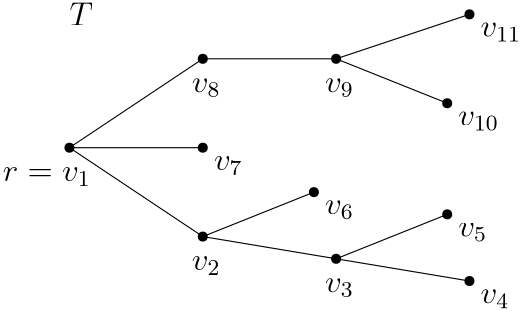 <?xml version="1.0"?>
<!DOCTYPE ipe SYSTEM "ipe.dtd">
<ipe version="70206" creator="Ipe 7.2.7">
<info created="D:20180315151820" modified="D:20180316114603"/>
<ipestyle name="basic">
<symbol name="arrow/arc(spx)">
<path stroke="sym-stroke" fill="sym-stroke" pen="sym-pen">
0 0 m
-1 0.333 l
-1 -0.333 l
h
</path>
</symbol>
<symbol name="arrow/farc(spx)">
<path stroke="sym-stroke" fill="white" pen="sym-pen">
0 0 m
-1 0.333 l
-1 -0.333 l
h
</path>
</symbol>
<symbol name="arrow/ptarc(spx)">
<path stroke="sym-stroke" fill="sym-stroke" pen="sym-pen">
0 0 m
-1 0.333 l
-0.8 0 l
-1 -0.333 l
h
</path>
</symbol>
<symbol name="arrow/fptarc(spx)">
<path stroke="sym-stroke" fill="white" pen="sym-pen">
0 0 m
-1 0.333 l
-0.8 0 l
-1 -0.333 l
h
</path>
</symbol>
<symbol name="mark/circle(sx)" transformations="translations">
<path fill="sym-stroke">
0.6 0 0 0.6 0 0 e
0.4 0 0 0.4 0 0 e
</path>
</symbol>
<symbol name="mark/disk(sx)" transformations="translations">
<path fill="sym-stroke">
0.6 0 0 0.6 0 0 e
</path>
</symbol>
<symbol name="mark/fdisk(sfx)" transformations="translations">
<group>
<path fill="sym-fill">
0.5 0 0 0.5 0 0 e
</path>
<path fill="sym-stroke" fillrule="eofill">
0.6 0 0 0.6 0 0 e
0.4 0 0 0.4 0 0 e
</path>
</group>
</symbol>
<symbol name="mark/box(sx)" transformations="translations">
<path fill="sym-stroke" fillrule="eofill">
-0.6 -0.6 m
0.6 -0.6 l
0.6 0.6 l
-0.6 0.6 l
h
-0.4 -0.4 m
0.4 -0.4 l
0.4 0.4 l
-0.4 0.4 l
h
</path>
</symbol>
<symbol name="mark/square(sx)" transformations="translations">
<path fill="sym-stroke">
-0.6 -0.6 m
0.6 -0.6 l
0.6 0.6 l
-0.6 0.6 l
h
</path>
</symbol>
<symbol name="mark/fsquare(sfx)" transformations="translations">
<group>
<path fill="sym-fill">
-0.5 -0.5 m
0.5 -0.5 l
0.5 0.5 l
-0.5 0.5 l
h
</path>
<path fill="sym-stroke" fillrule="eofill">
-0.6 -0.6 m
0.6 -0.6 l
0.6 0.6 l
-0.6 0.6 l
h
-0.4 -0.4 m
0.4 -0.4 l
0.4 0.4 l
-0.4 0.4 l
h
</path>
</group>
</symbol>
<symbol name="mark/cross(sx)" transformations="translations">
<group>
<path fill="sym-stroke">
-0.43 -0.57 m
0.57 0.43 l
0.43 0.57 l
-0.57 -0.43 l
h
</path>
<path fill="sym-stroke">
-0.43 0.57 m
0.57 -0.43 l
0.43 -0.57 l
-0.57 0.43 l
h
</path>
</group>
</symbol>
<symbol name="arrow/fnormal(spx)">
<path stroke="sym-stroke" fill="white" pen="sym-pen">
0 0 m
-1 0.333 l
-1 -0.333 l
h
</path>
</symbol>
<symbol name="arrow/pointed(spx)">
<path stroke="sym-stroke" fill="sym-stroke" pen="sym-pen">
0 0 m
-1 0.333 l
-0.8 0 l
-1 -0.333 l
h
</path>
</symbol>
<symbol name="arrow/fpointed(spx)">
<path stroke="sym-stroke" fill="white" pen="sym-pen">
0 0 m
-1 0.333 l
-0.8 0 l
-1 -0.333 l
h
</path>
</symbol>
<symbol name="arrow/linear(spx)">
<path stroke="sym-stroke" pen="sym-pen">
-1 0.333 m
0 0 l
-1 -0.333 l
</path>
</symbol>
<symbol name="arrow/fdouble(spx)">
<path stroke="sym-stroke" fill="white" pen="sym-pen">
0 0 m
-1 0.333 l
-1 -0.333 l
h
-1 0 m
-2 0.333 l
-2 -0.333 l
h
</path>
</symbol>
<symbol name="arrow/double(spx)">
<path stroke="sym-stroke" fill="sym-stroke" pen="sym-pen">
0 0 m
-1 0.333 l
-1 -0.333 l
h
-1 0 m
-2 0.333 l
-2 -0.333 l
h
</path>
</symbol>
<pen name="heavier" value="0.8"/>
<pen name="fat" value="1.2"/>
<pen name="ultrafat" value="2"/>
<symbolsize name="large" value="5"/>
<symbolsize name="small" value="2"/>
<symbolsize name="tiny" value="1.1"/>
<arrowsize name="large" value="10"/>
<arrowsize name="small" value="5"/>
<arrowsize name="tiny" value="3"/>
<color name="red" value="1 0 0"/>
<color name="green" value="0 1 0"/>
<color name="blue" value="0 0 1"/>
<color name="yellow" value="1 1 0"/>
<color name="orange" value="1 0.647 0"/>
<color name="gold" value="1 0.843 0"/>
<color name="purple" value="0.627 0.125 0.941"/>
<color name="gray" value="0.745"/>
<color name="brown" value="0.647 0.165 0.165"/>
<color name="navy" value="0 0 0.502"/>
<color name="pink" value="1 0.753 0.796"/>
<color name="seagreen" value="0.18 0.545 0.341"/>
<color name="turquoise" value="0.251 0.878 0.816"/>
<color name="violet" value="0.933 0.51 0.933"/>
<color name="darkblue" value="0 0 0.545"/>
<color name="darkcyan" value="0 0.545 0.545"/>
<color name="darkgray" value="0.663"/>
<color name="darkgreen" value="0 0.392 0"/>
<color name="darkmagenta" value="0.545 0 0.545"/>
<color name="darkorange" value="1 0.549 0"/>
<color name="darkred" value="0.545 0 0"/>
<color name="lightblue" value="0.678 0.847 0.902"/>
<color name="lightcyan" value="0.878 1 1"/>
<color name="lightgray" value="0.827"/>
<color name="lightgreen" value="0.565 0.933 0.565"/>
<color name="lightyellow" value="1 1 0.878"/>
<dashstyle name="dashed" value="[4] 0"/>
<dashstyle name="dotted" value="[1 3] 0"/>
<dashstyle name="dash dotted" value="[4 2 1 2] 0"/>
<dashstyle name="dash dot dotted" value="[4 2 1 2 1 2] 0"/>
<textsize name="large" value="\large"/>
<textsize name="Large" value="\Large"/>
<textsize name="LARGE" value="\LARGE"/>
<textsize name="huge" value="\huge"/>
<textsize name="Huge" value="\Huge"/>
<textsize name="small" value="\small"/>
<textsize name="footnote" value="\footnotesize"/>
<textsize name="tiny" value="\tiny"/>
<textstyle name="center" begin="\begin{center}" end="\end{center}"/>
<textstyle name="itemize" begin="\begin{itemize}" end="\end{itemize}"/>
<textstyle name="item" begin="\begin{itemize}\item{}" end="\end{itemize}"/>
<gridsize name="4 pts" value="4"/>
<gridsize name="8 pts (~3 mm)" value="8"/>
<gridsize name="16 pts (~6 mm)" value="16"/>
<gridsize name="32 pts (~12 mm)" value="32"/>
<gridsize name="10 pts (~3.5 mm)" value="10"/>
<gridsize name="20 pts (~7 mm)" value="20"/>
<gridsize name="14 pts (~5 mm)" value="14"/>
<gridsize name="28 pts (~10 mm)" value="28"/>
<gridsize name="56 pts (~20 mm)" value="56"/>
<anglesize name="90 deg" value="90"/>
<anglesize name="60 deg" value="60"/>
<anglesize name="45 deg" value="45"/>
<anglesize name="30 deg" value="30"/>
<anglesize name="22.5 deg" value="22.5"/>
<opacity name="10%" value="0.1"/>
<opacity name="30%" value="0.3"/>
<opacity name="50%" value="0.5"/>
<opacity name="75%" value="0.75"/>
<tiling name="falling" angle="-60" step="4" width="1"/>
<tiling name="rising" angle="30" step="4" width="1"/>
</ipestyle>
<page>
<layer name="alpha"/>
<layer name="beta"/>
<layer name="gamma"/>
<view layers="alpha beta gamma" active="gamma"/>
<use layer="alpha" name="mark/disk(sx)" pos="224 448" size="normal" stroke="black"/>
<use matrix="1 0 0 1 -8 8" name="mark/disk(sx)" pos="280 472" size="normal" stroke="black"/>
<use matrix="1 0 0 1 -8 0" name="mark/disk(sx)" pos="280 416" size="normal" stroke="black"/>
<use matrix="1 0 0 1 -8 32" name="mark/disk(sx)" pos="320 400" size="normal" stroke="black"/>
<use matrix="1 0 0 1 -16 -8" name="mark/disk(sx)" pos="336 416" size="normal" stroke="black"/>
<use matrix="1 0 0 1 0 -16" name="mark/disk(sx)" pos="368 416" size="normal" stroke="black"/>
<use matrix="1 0 0 1 0 8" name="mark/disk(sx)" pos="320 472" size="normal" stroke="black"/>
<use matrix="1 0 0 1 8 16" name="mark/disk(sx)" pos="360 480" size="normal" stroke="black"/>
<use name="mark/disk(sx)" pos="360 464" size="normal" stroke="black"/>
<use matrix="1 0 0 1 -8 0" name="mark/disk(sx)" pos="368 424" size="normal" stroke="black"/>
<path layer="beta" stroke="black">
224 448 m
272 416 l
</path>
<path stroke="black">
224 448 m
272 480 l
</path>
<path stroke="black">
272 480 m
320 480 l
</path>
<path stroke="black">
320 480 m
360 464 l
</path>
<path stroke="black">
320 480 m
368 496 l
</path>
<path stroke="black">
272 416 m
312 432 l
</path>
<path stroke="black">
272 416 m
320 408 l
</path>
<path stroke="black">
320 408 m
368 400 l
</path>
<path stroke="black">
320 408 m
360 424 l
</path>
<use layer="alpha" matrix="1 0 0 1 -8 0" name="mark/disk(sx)" pos="280 448" size="normal" stroke="black"/>
<path layer="beta" stroke="black">
224 448 m
272 448 l
</path>
<text layer="gamma" matrix="1 0 0 1 -8 -4" transformations="translations" pos="208 440" stroke="black" type="label" width="31.738" height="5.151" depth="1.79" valign="baseline" size="large">$r=v_1$</text>
<text matrix="1 0 0 1 12 4" transformations="translations" pos="256 400" stroke="black" type="label" width="10.392" height="5.151" depth="1.79" valign="baseline" size="large">$v_2$</text>
<text matrix="1 0 0 1 20 -4" transformations="translations" pos="296 400" stroke="black" type="label" width="10.392" height="5.151" depth="1.79" valign="baseline" size="large">$v_3$</text>
<text matrix="1 0 0 1 44 0" transformations="translations" pos="328 392" stroke="black" type="label" width="10.392" height="5.151" depth="1.79" valign="baseline" size="large">$v_4$</text>
<text matrix="1 0 0 1 36 -8" transformations="translations" pos="328 424" stroke="black" type="label" width="10.392" height="5.151" depth="1.79" valign="baseline" size="large">$v_5$</text>
<text matrix="1 0 0 1 12 -8" transformations="translations" pos="304 432" stroke="black" type="label" width="10.392" height="5.151" depth="1.79" valign="baseline" size="large">$v_6$</text>
<text matrix="1 0 0 1 4 -16" transformations="translations" pos="272 456" stroke="black" type="label" width="10.392" height="5.151" depth="1.79" valign="baseline" size="large">$v_7$</text>
<text matrix="1 0 0 1 4 -20" transformations="translations" pos="264 488" stroke="black" type="label" width="10.392" height="5.151" depth="1.79" valign="baseline" size="large">$v_8$</text>
<text matrix="1 0 0 1 20 -20" transformations="translations" pos="296 488" stroke="black" type="label" width="10.392" height="5.151" depth="1.79" valign="baseline" size="large">$v_9$</text>
<text matrix="1 0 0 1 28 -8" transformations="translations" pos="336 464" stroke="black" type="label" width="14.626" height="5.151" depth="1.79" valign="baseline" size="large">$v_{10}$</text>
<text matrix="1 0 0 1 28 0" transformations="translations" pos="344 488" stroke="black" type="label" width="14.626" height="5.151" depth="1.79" valign="baseline" size="large">$v_{11}$</text>
<text matrix="1 0 0 1 0 -4" transformations="translations" pos="224 496" stroke="black" type="label" width="8.487" height="8.169" depth="0" valign="baseline" size="large">$T$</text>
</page>
</ipe>
